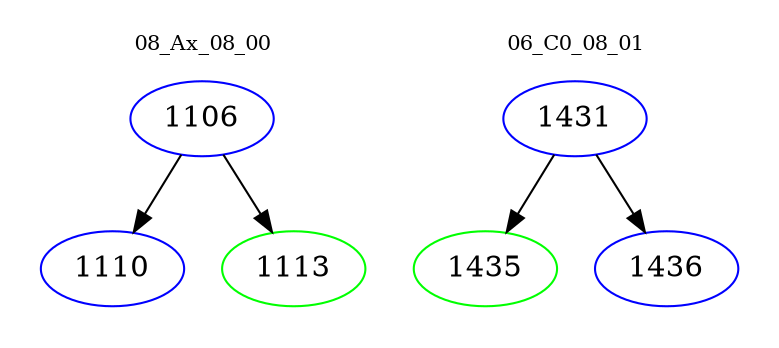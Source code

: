 digraph{
subgraph cluster_0 {
color = white
label = "08_Ax_08_00";
fontsize=10;
T0_1106 [label="1106", color="blue"]
T0_1106 -> T0_1110 [color="black"]
T0_1110 [label="1110", color="blue"]
T0_1106 -> T0_1113 [color="black"]
T0_1113 [label="1113", color="green"]
}
subgraph cluster_1 {
color = white
label = "06_C0_08_01";
fontsize=10;
T1_1431 [label="1431", color="blue"]
T1_1431 -> T1_1435 [color="black"]
T1_1435 [label="1435", color="green"]
T1_1431 -> T1_1436 [color="black"]
T1_1436 [label="1436", color="blue"]
}
}
